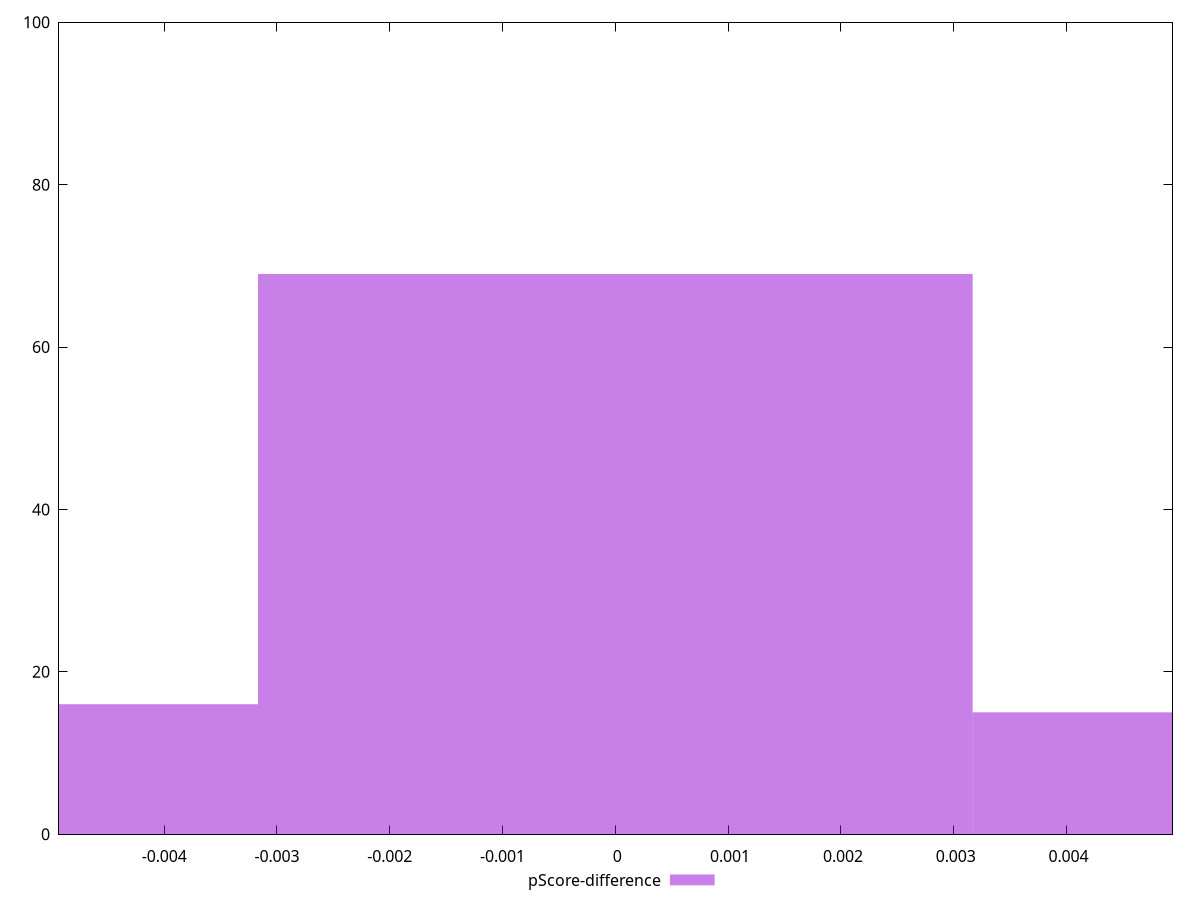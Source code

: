 reset

$pScoreDifference <<EOF
0 69
0.0063359227869316265 15
-0.0063359227869316265 16
EOF

set key outside below
set boxwidth 0.0063359227869316265
set xrange [-0.004932287365731508:0.00493995211470738]
set yrange [0:100]
set trange [0:100]
set style fill transparent solid 0.5 noborder
set terminal svg size 640, 490 enhanced background rgb 'white'
set output "report/report_00029_2021-02-24T13-36-40.390Z/mainthread-work-breakdown/samples/astro/pScore-difference/histogram.svg"

plot $pScoreDifference title "pScore-difference" with boxes

reset
